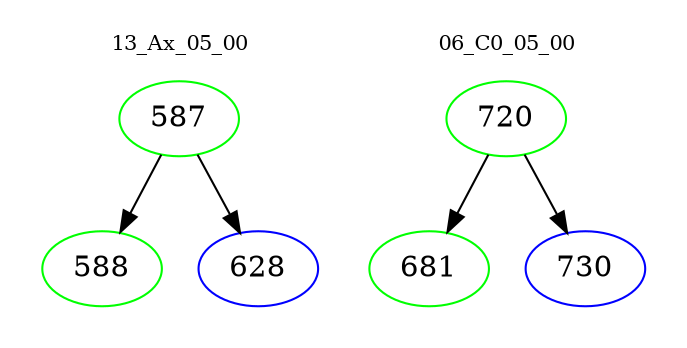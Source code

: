 digraph{
subgraph cluster_0 {
color = white
label = "13_Ax_05_00";
fontsize=10;
T0_587 [label="587", color="green"]
T0_587 -> T0_588 [color="black"]
T0_588 [label="588", color="green"]
T0_587 -> T0_628 [color="black"]
T0_628 [label="628", color="blue"]
}
subgraph cluster_1 {
color = white
label = "06_C0_05_00";
fontsize=10;
T1_720 [label="720", color="green"]
T1_720 -> T1_681 [color="black"]
T1_681 [label="681", color="green"]
T1_720 -> T1_730 [color="black"]
T1_730 [label="730", color="blue"]
}
}
